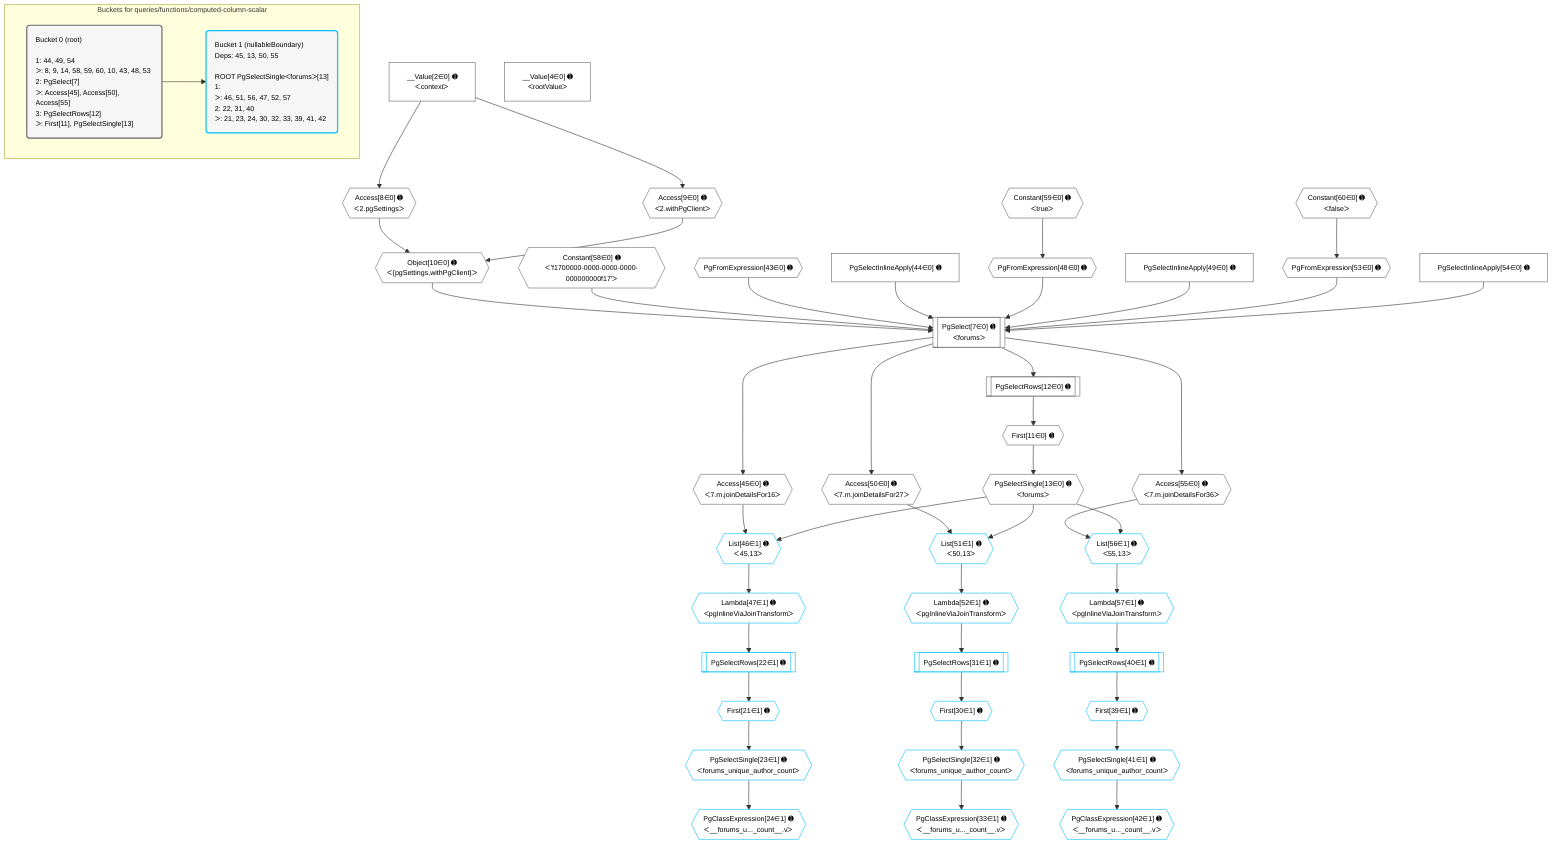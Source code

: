 %%{init: {'themeVariables': { 'fontSize': '12px'}}}%%
graph TD
    classDef path fill:#eee,stroke:#000,color:#000
    classDef plan fill:#fff,stroke-width:1px,color:#000
    classDef itemplan fill:#fff,stroke-width:2px,color:#000
    classDef unbatchedplan fill:#dff,stroke-width:1px,color:#000
    classDef sideeffectplan fill:#fcc,stroke-width:2px,color:#000
    classDef bucket fill:#f6f6f6,color:#000,stroke-width:2px,text-align:left


    %% plan dependencies
    PgSelect7[["PgSelect[7∈0] ➊<br />ᐸforumsᐳ"]]:::plan
    Object10{{"Object[10∈0] ➊<br />ᐸ{pgSettings,withPgClient}ᐳ"}}:::plan
    Constant58{{"Constant[58∈0] ➊<br />ᐸ'f1700000-0000-0000-0000-000000000f17'ᐳ"}}:::plan
    PgFromExpression43{{"PgFromExpression[43∈0] ➊"}}:::plan
    PgSelectInlineApply44["PgSelectInlineApply[44∈0] ➊"]:::plan
    PgFromExpression48{{"PgFromExpression[48∈0] ➊"}}:::plan
    PgSelectInlineApply49["PgSelectInlineApply[49∈0] ➊"]:::plan
    PgFromExpression53{{"PgFromExpression[53∈0] ➊"}}:::plan
    PgSelectInlineApply54["PgSelectInlineApply[54∈0] ➊"]:::plan
    Object10 & Constant58 & PgFromExpression43 & PgSelectInlineApply44 & PgFromExpression48 & PgSelectInlineApply49 & PgFromExpression53 & PgSelectInlineApply54 --> PgSelect7
    Access8{{"Access[8∈0] ➊<br />ᐸ2.pgSettingsᐳ"}}:::plan
    Access9{{"Access[9∈0] ➊<br />ᐸ2.withPgClientᐳ"}}:::plan
    Access8 & Access9 --> Object10
    __Value2["__Value[2∈0] ➊<br />ᐸcontextᐳ"]:::plan
    __Value2 --> Access8
    __Value2 --> Access9
    First11{{"First[11∈0] ➊"}}:::plan
    PgSelectRows12[["PgSelectRows[12∈0] ➊"]]:::plan
    PgSelectRows12 --> First11
    PgSelect7 --> PgSelectRows12
    PgSelectSingle13{{"PgSelectSingle[13∈0] ➊<br />ᐸforumsᐳ"}}:::plan
    First11 --> PgSelectSingle13
    Access45{{"Access[45∈0] ➊<br />ᐸ7.m.joinDetailsFor16ᐳ"}}:::plan
    PgSelect7 --> Access45
    Constant59{{"Constant[59∈0] ➊<br />ᐸtrueᐳ"}}:::plan
    Constant59 --> PgFromExpression48
    Access50{{"Access[50∈0] ➊<br />ᐸ7.m.joinDetailsFor27ᐳ"}}:::plan
    PgSelect7 --> Access50
    Constant60{{"Constant[60∈0] ➊<br />ᐸfalseᐳ"}}:::plan
    Constant60 --> PgFromExpression53
    Access55{{"Access[55∈0] ➊<br />ᐸ7.m.joinDetailsFor36ᐳ"}}:::plan
    PgSelect7 --> Access55
    __Value4["__Value[4∈0] ➊<br />ᐸrootValueᐳ"]:::plan
    List46{{"List[46∈1] ➊<br />ᐸ45,13ᐳ"}}:::plan
    Access45 & PgSelectSingle13 --> List46
    List51{{"List[51∈1] ➊<br />ᐸ50,13ᐳ"}}:::plan
    Access50 & PgSelectSingle13 --> List51
    List56{{"List[56∈1] ➊<br />ᐸ55,13ᐳ"}}:::plan
    Access55 & PgSelectSingle13 --> List56
    First21{{"First[21∈1] ➊"}}:::plan
    PgSelectRows22[["PgSelectRows[22∈1] ➊"]]:::plan
    PgSelectRows22 --> First21
    Lambda47{{"Lambda[47∈1] ➊<br />ᐸpgInlineViaJoinTransformᐳ"}}:::plan
    Lambda47 --> PgSelectRows22
    PgSelectSingle23{{"PgSelectSingle[23∈1] ➊<br />ᐸforums_unique_author_countᐳ"}}:::plan
    First21 --> PgSelectSingle23
    PgClassExpression24{{"PgClassExpression[24∈1] ➊<br />ᐸ__forums_u..._count__.vᐳ"}}:::plan
    PgSelectSingle23 --> PgClassExpression24
    First30{{"First[30∈1] ➊"}}:::plan
    PgSelectRows31[["PgSelectRows[31∈1] ➊"]]:::plan
    PgSelectRows31 --> First30
    Lambda52{{"Lambda[52∈1] ➊<br />ᐸpgInlineViaJoinTransformᐳ"}}:::plan
    Lambda52 --> PgSelectRows31
    PgSelectSingle32{{"PgSelectSingle[32∈1] ➊<br />ᐸforums_unique_author_countᐳ"}}:::plan
    First30 --> PgSelectSingle32
    PgClassExpression33{{"PgClassExpression[33∈1] ➊<br />ᐸ__forums_u..._count__.vᐳ"}}:::plan
    PgSelectSingle32 --> PgClassExpression33
    First39{{"First[39∈1] ➊"}}:::plan
    PgSelectRows40[["PgSelectRows[40∈1] ➊"]]:::plan
    PgSelectRows40 --> First39
    Lambda57{{"Lambda[57∈1] ➊<br />ᐸpgInlineViaJoinTransformᐳ"}}:::plan
    Lambda57 --> PgSelectRows40
    PgSelectSingle41{{"PgSelectSingle[41∈1] ➊<br />ᐸforums_unique_author_countᐳ"}}:::plan
    First39 --> PgSelectSingle41
    PgClassExpression42{{"PgClassExpression[42∈1] ➊<br />ᐸ__forums_u..._count__.vᐳ"}}:::plan
    PgSelectSingle41 --> PgClassExpression42
    List46 --> Lambda47
    List51 --> Lambda52
    List56 --> Lambda57

    %% define steps

    subgraph "Buckets for queries/functions/computed-column-scalar"
    Bucket0("Bucket 0 (root)<br /><br />1: 44, 49, 54<br />ᐳ: 8, 9, 14, 58, 59, 60, 10, 43, 48, 53<br />2: PgSelect[7]<br />ᐳ: Access[45], Access[50], Access[55]<br />3: PgSelectRows[12]<br />ᐳ: First[11], PgSelectSingle[13]"):::bucket
    classDef bucket0 stroke:#696969
    class Bucket0,__Value2,__Value4,PgSelect7,Access8,Access9,Object10,First11,PgSelectRows12,PgSelectSingle13,PgFromExpression43,PgSelectInlineApply44,Access45,PgFromExpression48,PgSelectInlineApply49,Access50,PgFromExpression53,PgSelectInlineApply54,Access55,Constant58,Constant59,Constant60 bucket0
    Bucket1("Bucket 1 (nullableBoundary)<br />Deps: 45, 13, 50, 55<br /><br />ROOT PgSelectSingleᐸforumsᐳ[13]<br />1: <br />ᐳ: 46, 51, 56, 47, 52, 57<br />2: 22, 31, 40<br />ᐳ: 21, 23, 24, 30, 32, 33, 39, 41, 42"):::bucket
    classDef bucket1 stroke:#00bfff
    class Bucket1,First21,PgSelectRows22,PgSelectSingle23,PgClassExpression24,First30,PgSelectRows31,PgSelectSingle32,PgClassExpression33,First39,PgSelectRows40,PgSelectSingle41,PgClassExpression42,List46,Lambda47,List51,Lambda52,List56,Lambda57 bucket1
    Bucket0 --> Bucket1
    end